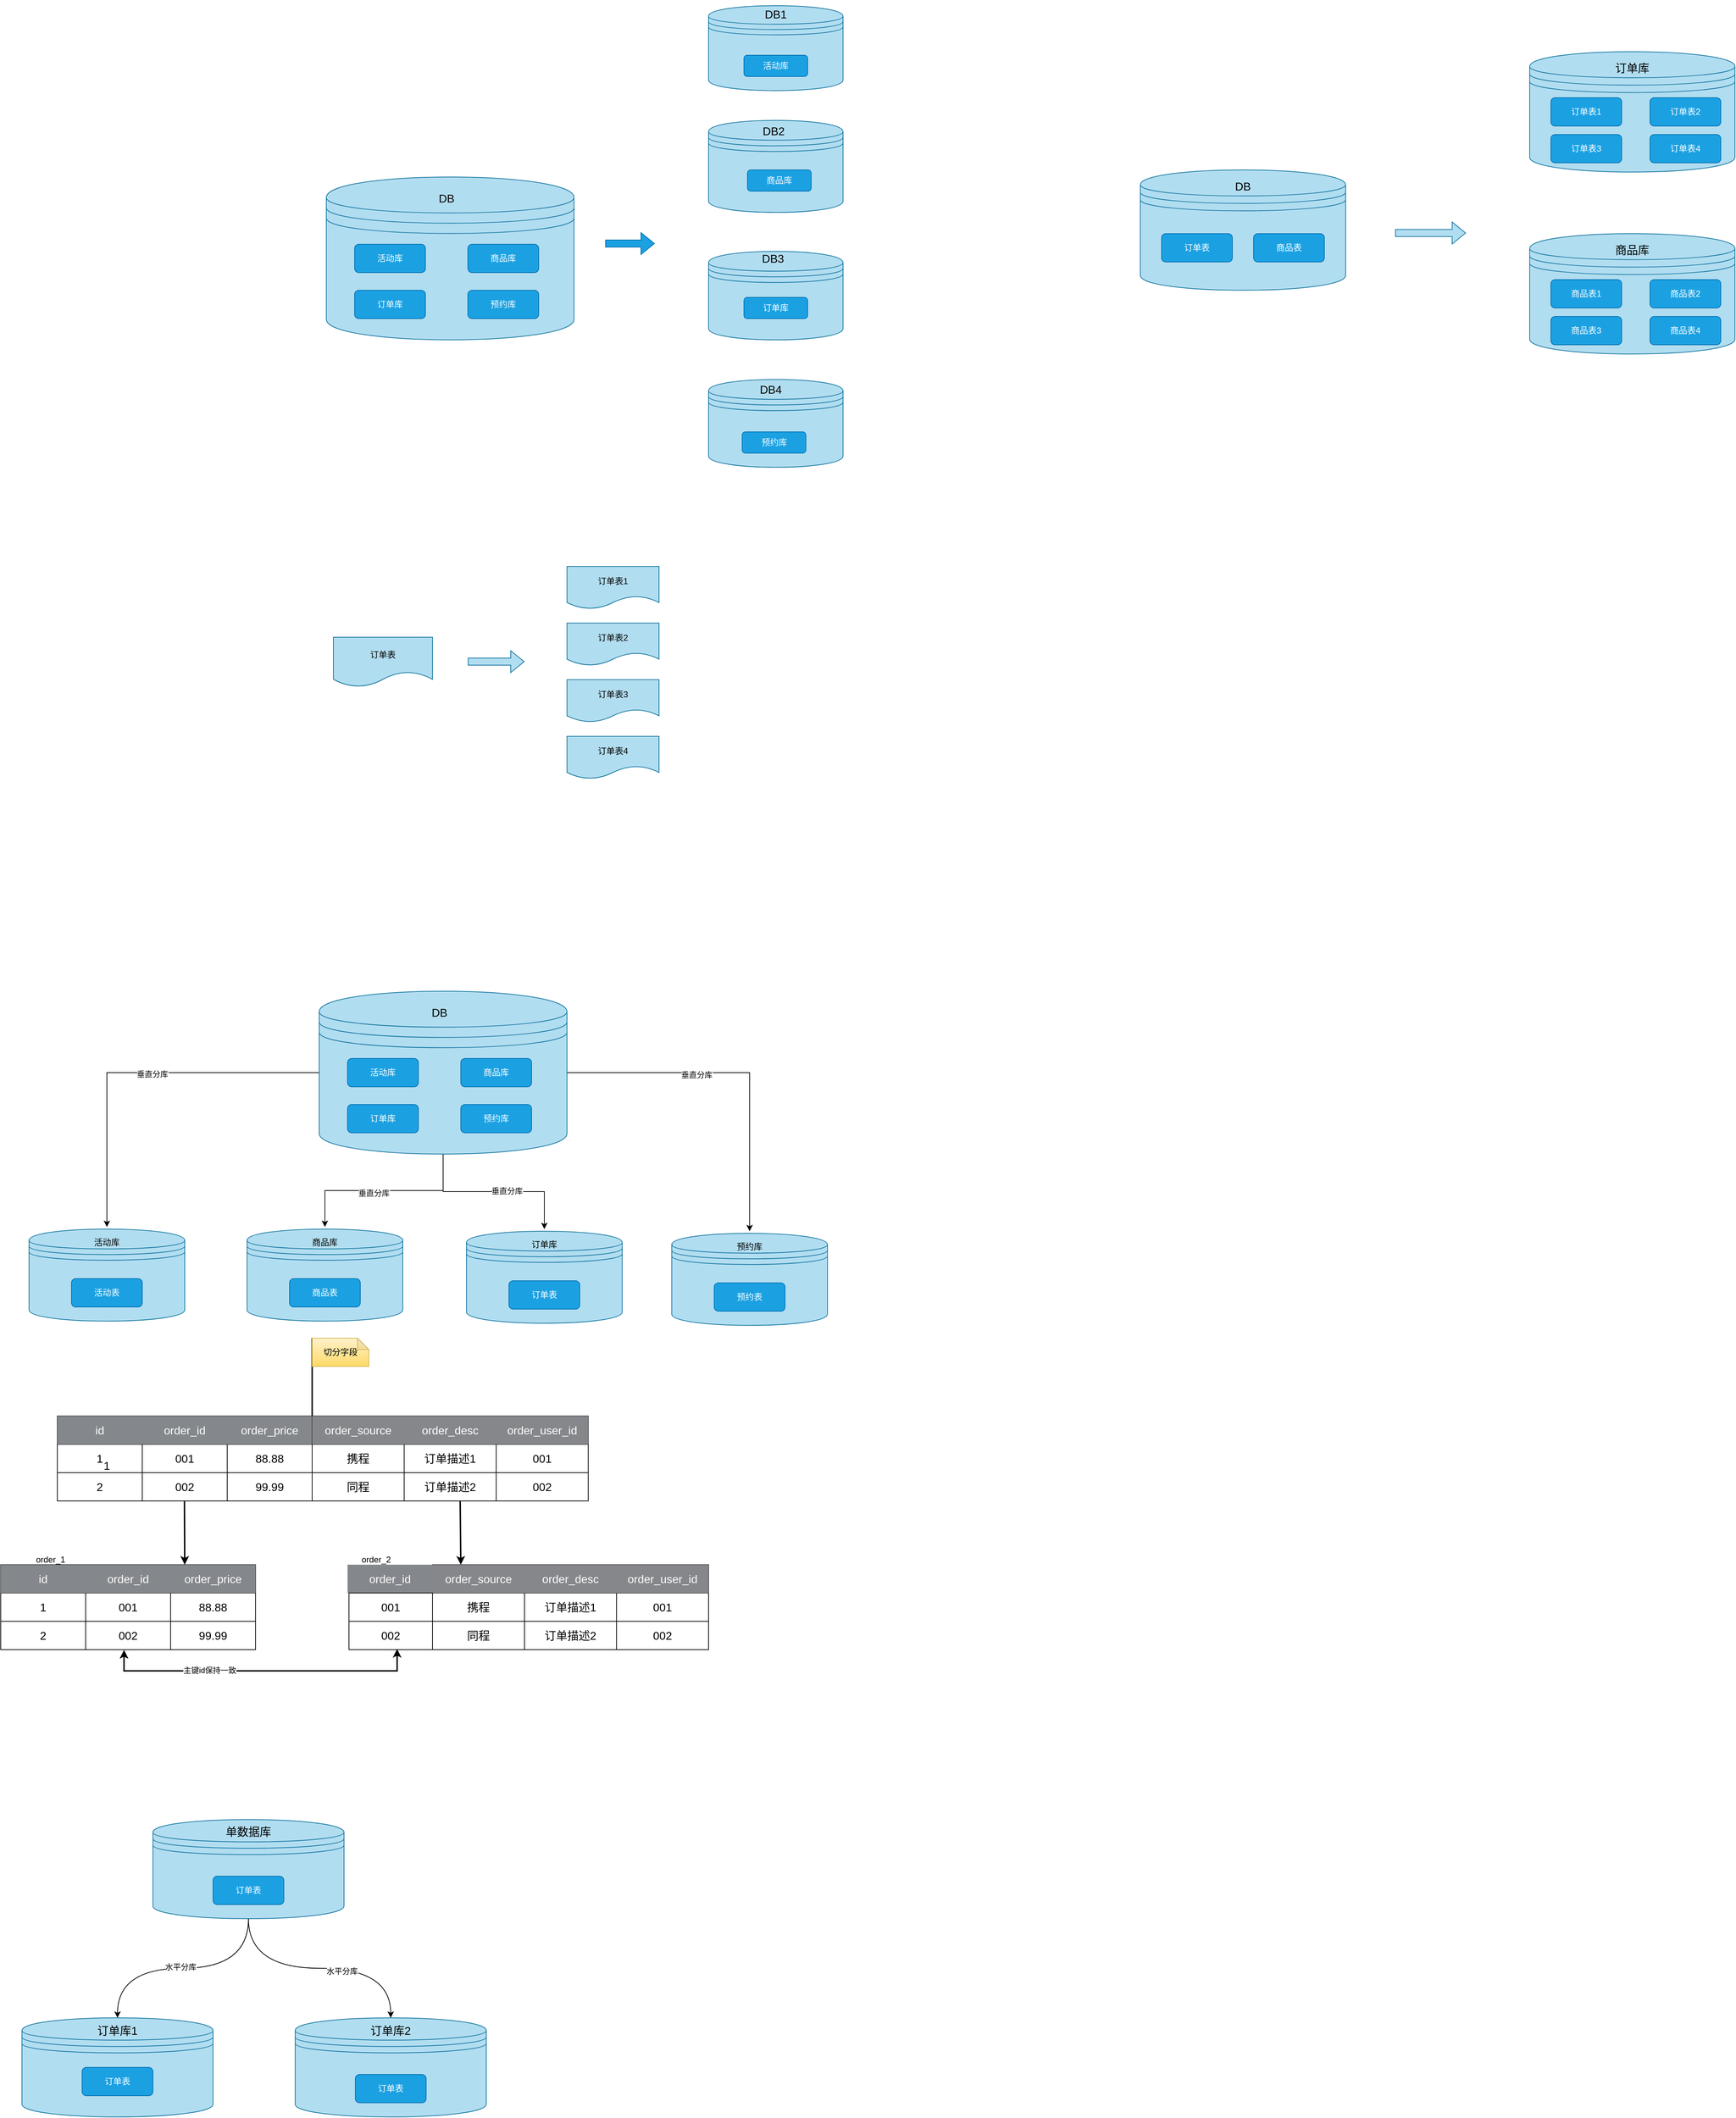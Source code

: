 <mxfile version="24.4.13" type="github">
  <diagram name="第 1 页" id="1VtuawKiRyLLdD8fV5gA">
    <mxGraphModel dx="1724" dy="591" grid="1" gridSize="10" guides="1" tooltips="1" connect="1" arrows="1" fold="1" page="1" pageScale="1" pageWidth="827" pageHeight="1169" math="0" shadow="0">
      <root>
        <mxCell id="0" />
        <mxCell id="1" parent="0" />
        <mxCell id="1v1zTL4evtBjEqySIljK-1" value="" style="shape=datastore;whiteSpace=wrap;html=1;fillColor=#b1ddf0;strokeColor=#10739e;" vertex="1" parent="1">
          <mxGeometry x="20" y="430" width="350" height="230" as="geometry" />
        </mxCell>
        <mxCell id="1v1zTL4evtBjEqySIljK-2" value="活动库" style="rounded=1;whiteSpace=wrap;html=1;fillColor=#1ba1e2;strokeColor=#006EAF;fontColor=#ffffff;" vertex="1" parent="1">
          <mxGeometry x="60" y="525" width="100" height="40" as="geometry" />
        </mxCell>
        <mxCell id="1v1zTL4evtBjEqySIljK-3" value="商品库" style="rounded=1;whiteSpace=wrap;html=1;fillColor=#1ba1e2;strokeColor=#006EAF;fontColor=#ffffff;" vertex="1" parent="1">
          <mxGeometry x="220" y="525" width="100" height="40" as="geometry" />
        </mxCell>
        <mxCell id="1v1zTL4evtBjEqySIljK-4" value="订单库" style="rounded=1;whiteSpace=wrap;html=1;fillColor=#1ba1e2;strokeColor=#006EAF;fontColor=#ffffff;" vertex="1" parent="1">
          <mxGeometry x="60" y="590" width="100" height="40" as="geometry" />
        </mxCell>
        <mxCell id="1v1zTL4evtBjEqySIljK-5" value="预约库" style="rounded=1;whiteSpace=wrap;html=1;fillColor=#1ba1e2;strokeColor=#006EAF;fontColor=#ffffff;" vertex="1" parent="1">
          <mxGeometry x="220" y="590" width="100" height="40" as="geometry" />
        </mxCell>
        <mxCell id="1v1zTL4evtBjEqySIljK-6" value="DB" style="text;html=1;align=center;verticalAlign=middle;whiteSpace=wrap;rounded=0;fontSize=16;" vertex="1" parent="1">
          <mxGeometry x="150" y="440" width="80" height="40" as="geometry" />
        </mxCell>
        <mxCell id="1v1zTL4evtBjEqySIljK-7" value="" style="shape=datastore;whiteSpace=wrap;html=1;fillColor=#b1ddf0;strokeColor=#10739e;" vertex="1" parent="1">
          <mxGeometry x="560" y="188" width="190" height="120" as="geometry" />
        </mxCell>
        <mxCell id="1v1zTL4evtBjEqySIljK-8" value="活动库" style="rounded=1;whiteSpace=wrap;html=1;fillColor=#1ba1e2;strokeColor=#006EAF;fontColor=#ffffff;" vertex="1" parent="1">
          <mxGeometry x="610" y="258" width="90" height="30" as="geometry" />
        </mxCell>
        <mxCell id="1v1zTL4evtBjEqySIljK-12" value="DB1" style="text;html=1;align=center;verticalAlign=middle;whiteSpace=wrap;rounded=0;fontSize=16;" vertex="1" parent="1">
          <mxGeometry x="615" y="180" width="80" height="40" as="geometry" />
        </mxCell>
        <mxCell id="1v1zTL4evtBjEqySIljK-13" value="" style="shape=datastore;whiteSpace=wrap;html=1;fillColor=#b1ddf0;strokeColor=#10739e;" vertex="1" parent="1">
          <mxGeometry x="560" y="350" width="190" height="130" as="geometry" />
        </mxCell>
        <mxCell id="1v1zTL4evtBjEqySIljK-15" value="商品库" style="rounded=1;whiteSpace=wrap;html=1;fillColor=#1ba1e2;strokeColor=#006EAF;fontColor=#ffffff;" vertex="1" parent="1">
          <mxGeometry x="615" y="420" width="90" height="30" as="geometry" />
        </mxCell>
        <mxCell id="1v1zTL4evtBjEqySIljK-18" value="DB2" style="text;html=1;align=center;verticalAlign=middle;whiteSpace=wrap;rounded=0;fontSize=16;" vertex="1" parent="1">
          <mxGeometry x="612" y="345" width="80" height="40" as="geometry" />
        </mxCell>
        <mxCell id="1v1zTL4evtBjEqySIljK-19" value="" style="shape=datastore;whiteSpace=wrap;html=1;fillColor=#b1ddf0;strokeColor=#10739e;" vertex="1" parent="1">
          <mxGeometry x="560" y="535" width="190" height="125" as="geometry" />
        </mxCell>
        <mxCell id="1v1zTL4evtBjEqySIljK-22" value="订单库" style="rounded=1;whiteSpace=wrap;html=1;fillColor=#1ba1e2;strokeColor=#006EAF;fontColor=#ffffff;" vertex="1" parent="1">
          <mxGeometry x="610" y="600" width="90" height="30" as="geometry" />
        </mxCell>
        <mxCell id="1v1zTL4evtBjEqySIljK-24" value="DB3" style="text;html=1;align=center;verticalAlign=middle;whiteSpace=wrap;rounded=0;fontSize=16;" vertex="1" parent="1">
          <mxGeometry x="611" y="525" width="80" height="40" as="geometry" />
        </mxCell>
        <mxCell id="1v1zTL4evtBjEqySIljK-25" value="" style="shape=datastore;whiteSpace=wrap;html=1;fillColor=#b1ddf0;strokeColor=#10739e;" vertex="1" parent="1">
          <mxGeometry x="560" y="716" width="190" height="124" as="geometry" />
        </mxCell>
        <mxCell id="1v1zTL4evtBjEqySIljK-29" value="预约库" style="rounded=1;whiteSpace=wrap;html=1;fillColor=#1ba1e2;strokeColor=#006EAF;fontColor=#ffffff;" vertex="1" parent="1">
          <mxGeometry x="607.5" y="790" width="90" height="30" as="geometry" />
        </mxCell>
        <mxCell id="1v1zTL4evtBjEqySIljK-30" value="DB4" style="text;html=1;align=center;verticalAlign=middle;whiteSpace=wrap;rounded=0;fontSize=16;" vertex="1" parent="1">
          <mxGeometry x="607.5" y="710" width="80" height="40" as="geometry" />
        </mxCell>
        <mxCell id="1v1zTL4evtBjEqySIljK-31" value="" style="shape=flexArrow;endArrow=classic;html=1;rounded=0;fillColor=#1ba1e2;strokeColor=#006EAF;" edge="1" parent="1">
          <mxGeometry width="50" height="50" relative="1" as="geometry">
            <mxPoint x="414" y="524" as="sourcePoint" />
            <mxPoint x="484" y="524" as="targetPoint" />
          </mxGeometry>
        </mxCell>
        <mxCell id="1v1zTL4evtBjEqySIljK-32" value="订单表" style="shape=document;whiteSpace=wrap;html=1;boundedLbl=1;fillColor=#b1ddf0;strokeColor=#10739e;" vertex="1" parent="1">
          <mxGeometry x="30" y="1080" width="140" height="70" as="geometry" />
        </mxCell>
        <mxCell id="1v1zTL4evtBjEqySIljK-33" value="" style="shape=flexArrow;endArrow=classic;html=1;rounded=0;fillColor=#b1ddf0;strokeColor=#10739e;" edge="1" parent="1">
          <mxGeometry width="50" height="50" relative="1" as="geometry">
            <mxPoint x="220" y="1114.5" as="sourcePoint" />
            <mxPoint x="300" y="1114.5" as="targetPoint" />
          </mxGeometry>
        </mxCell>
        <mxCell id="1v1zTL4evtBjEqySIljK-34" value="订单表1" style="shape=document;whiteSpace=wrap;html=1;boundedLbl=1;fillColor=#b1ddf0;strokeColor=#10739e;" vertex="1" parent="1">
          <mxGeometry x="360" y="980" width="130" height="60" as="geometry" />
        </mxCell>
        <mxCell id="1v1zTL4evtBjEqySIljK-40" value="订单表3" style="shape=document;whiteSpace=wrap;html=1;boundedLbl=1;fillColor=#b1ddf0;strokeColor=#10739e;" vertex="1" parent="1">
          <mxGeometry x="360" y="1140" width="130" height="60" as="geometry" />
        </mxCell>
        <mxCell id="1v1zTL4evtBjEqySIljK-41" value="订单表2" style="shape=document;whiteSpace=wrap;html=1;boundedLbl=1;fillColor=#b1ddf0;strokeColor=#10739e;" vertex="1" parent="1">
          <mxGeometry x="360" y="1060" width="130" height="60" as="geometry" />
        </mxCell>
        <mxCell id="1v1zTL4evtBjEqySIljK-42" value="订单表4" style="shape=document;whiteSpace=wrap;html=1;boundedLbl=1;fillColor=#b1ddf0;strokeColor=#10739e;" vertex="1" parent="1">
          <mxGeometry x="360" y="1220" width="130" height="60" as="geometry" />
        </mxCell>
        <mxCell id="1v1zTL4evtBjEqySIljK-49" value="" style="shape=datastore;whiteSpace=wrap;html=1;fillColor=#b1ddf0;strokeColor=#10739e;" vertex="1" parent="1">
          <mxGeometry x="1170" y="420" width="290" height="170" as="geometry" />
        </mxCell>
        <mxCell id="1v1zTL4evtBjEqySIljK-51" value="商品表" style="rounded=1;whiteSpace=wrap;html=1;fillColor=#1ba1e2;strokeColor=#006EAF;fontColor=#ffffff;" vertex="1" parent="1">
          <mxGeometry x="1330" y="510" width="100" height="40" as="geometry" />
        </mxCell>
        <mxCell id="1v1zTL4evtBjEqySIljK-52" value="订单表" style="rounded=1;whiteSpace=wrap;html=1;fillColor=#1ba1e2;strokeColor=#006EAF;fontColor=#ffffff;" vertex="1" parent="1">
          <mxGeometry x="1200" y="510" width="100" height="40" as="geometry" />
        </mxCell>
        <mxCell id="1v1zTL4evtBjEqySIljK-54" value="DB" style="text;html=1;align=center;verticalAlign=middle;whiteSpace=wrap;rounded=0;fontSize=16;" vertex="1" parent="1">
          <mxGeometry x="1275" y="423" width="80" height="40" as="geometry" />
        </mxCell>
        <mxCell id="1v1zTL4evtBjEqySIljK-56" value="" style="shape=flexArrow;endArrow=classic;html=1;rounded=0;fillColor=#b1ddf0;strokeColor=#10739e;" edge="1" parent="1">
          <mxGeometry width="50" height="50" relative="1" as="geometry">
            <mxPoint x="1530" y="509.09" as="sourcePoint" />
            <mxPoint x="1630" y="509.09" as="targetPoint" />
          </mxGeometry>
        </mxCell>
        <mxCell id="1v1zTL4evtBjEqySIljK-57" value="" style="shape=datastore;whiteSpace=wrap;html=1;fillColor=#b1ddf0;strokeColor=#10739e;" vertex="1" parent="1">
          <mxGeometry x="1720" y="253" width="290" height="170" as="geometry" />
        </mxCell>
        <mxCell id="1v1zTL4evtBjEqySIljK-59" value="订单表1" style="rounded=1;whiteSpace=wrap;html=1;fillColor=#1ba1e2;strokeColor=#006EAF;fontColor=#ffffff;" vertex="1" parent="1">
          <mxGeometry x="1750" y="318" width="100" height="40" as="geometry" />
        </mxCell>
        <mxCell id="1v1zTL4evtBjEqySIljK-60" value="订单库" style="text;html=1;align=center;verticalAlign=middle;whiteSpace=wrap;rounded=0;fontSize=16;" vertex="1" parent="1">
          <mxGeometry x="1825" y="256" width="80" height="40" as="geometry" />
        </mxCell>
        <mxCell id="1v1zTL4evtBjEqySIljK-61" value="订单表3" style="rounded=1;whiteSpace=wrap;html=1;fillColor=#1ba1e2;strokeColor=#006EAF;fontColor=#ffffff;" vertex="1" parent="1">
          <mxGeometry x="1750" y="370" width="100" height="40" as="geometry" />
        </mxCell>
        <mxCell id="1v1zTL4evtBjEqySIljK-62" value="订单表4" style="rounded=1;whiteSpace=wrap;html=1;fillColor=#1ba1e2;strokeColor=#006EAF;fontColor=#ffffff;" vertex="1" parent="1">
          <mxGeometry x="1890" y="370" width="100" height="40" as="geometry" />
        </mxCell>
        <mxCell id="1v1zTL4evtBjEqySIljK-63" value="订单表2" style="rounded=1;whiteSpace=wrap;html=1;fillColor=#1ba1e2;strokeColor=#006EAF;fontColor=#ffffff;" vertex="1" parent="1">
          <mxGeometry x="1890" y="318" width="100" height="40" as="geometry" />
        </mxCell>
        <mxCell id="1v1zTL4evtBjEqySIljK-64" value="" style="shape=datastore;whiteSpace=wrap;html=1;fillColor=#b1ddf0;strokeColor=#10739e;" vertex="1" parent="1">
          <mxGeometry x="1720" y="510" width="290" height="170" as="geometry" />
        </mxCell>
        <mxCell id="1v1zTL4evtBjEqySIljK-65" value="商品表1" style="rounded=1;whiteSpace=wrap;html=1;fillColor=#1ba1e2;strokeColor=#006EAF;fontColor=#ffffff;" vertex="1" parent="1">
          <mxGeometry x="1750" y="575" width="100" height="40" as="geometry" />
        </mxCell>
        <mxCell id="1v1zTL4evtBjEqySIljK-66" value="商品库" style="text;html=1;align=center;verticalAlign=middle;whiteSpace=wrap;rounded=0;fontSize=16;" vertex="1" parent="1">
          <mxGeometry x="1825" y="513" width="80" height="40" as="geometry" />
        </mxCell>
        <mxCell id="1v1zTL4evtBjEqySIljK-67" value="商品表3" style="rounded=1;whiteSpace=wrap;html=1;fillColor=#1ba1e2;strokeColor=#006EAF;fontColor=#ffffff;" vertex="1" parent="1">
          <mxGeometry x="1750" y="627" width="100" height="40" as="geometry" />
        </mxCell>
        <mxCell id="1v1zTL4evtBjEqySIljK-68" value="商品表4" style="rounded=1;whiteSpace=wrap;html=1;fillColor=#1ba1e2;strokeColor=#006EAF;fontColor=#ffffff;" vertex="1" parent="1">
          <mxGeometry x="1890" y="627" width="100" height="40" as="geometry" />
        </mxCell>
        <mxCell id="1v1zTL4evtBjEqySIljK-69" value="商品表2" style="rounded=1;whiteSpace=wrap;html=1;fillColor=#1ba1e2;strokeColor=#006EAF;fontColor=#ffffff;" vertex="1" parent="1">
          <mxGeometry x="1890" y="575" width="100" height="40" as="geometry" />
        </mxCell>
        <mxCell id="1v1zTL4evtBjEqySIljK-102" style="edgeStyle=orthogonalEdgeStyle;rounded=0;orthogonalLoop=1;jettySize=auto;html=1;exitX=0;exitY=0.5;exitDx=0;exitDy=0;" edge="1" parent="1" source="1v1zTL4evtBjEqySIljK-70" target="1v1zTL4evtBjEqySIljK-81">
          <mxGeometry relative="1" as="geometry" />
        </mxCell>
        <mxCell id="1v1zTL4evtBjEqySIljK-103" value="垂直分库" style="edgeLabel;html=1;align=center;verticalAlign=middle;resizable=0;points=[];" vertex="1" connectable="0" parent="1v1zTL4evtBjEqySIljK-102">
          <mxGeometry x="-0.089" y="2" relative="1" as="geometry">
            <mxPoint as="offset" />
          </mxGeometry>
        </mxCell>
        <mxCell id="1v1zTL4evtBjEqySIljK-104" style="edgeStyle=orthogonalEdgeStyle;rounded=0;orthogonalLoop=1;jettySize=auto;html=1;exitX=1;exitY=0.5;exitDx=0;exitDy=0;" edge="1" parent="1" source="1v1zTL4evtBjEqySIljK-70" target="1v1zTL4evtBjEqySIljK-101">
          <mxGeometry relative="1" as="geometry" />
        </mxCell>
        <mxCell id="1v1zTL4evtBjEqySIljK-105" value="垂直分库" style="edgeLabel;html=1;align=center;verticalAlign=middle;resizable=0;points=[];" vertex="1" connectable="0" parent="1v1zTL4evtBjEqySIljK-104">
          <mxGeometry x="-0.243" y="-3" relative="1" as="geometry">
            <mxPoint as="offset" />
          </mxGeometry>
        </mxCell>
        <mxCell id="1v1zTL4evtBjEqySIljK-106" style="edgeStyle=orthogonalEdgeStyle;rounded=0;orthogonalLoop=1;jettySize=auto;html=1;exitX=0.5;exitY=1;exitDx=0;exitDy=0;entryX=0.5;entryY=0;entryDx=0;entryDy=0;" edge="1" parent="1" source="1v1zTL4evtBjEqySIljK-70" target="1v1zTL4evtBjEqySIljK-95">
          <mxGeometry relative="1" as="geometry" />
        </mxCell>
        <mxCell id="1v1zTL4evtBjEqySIljK-107" value="垂直分库" style="edgeLabel;html=1;align=center;verticalAlign=middle;resizable=0;points=[];" vertex="1" connectable="0" parent="1v1zTL4evtBjEqySIljK-106">
          <mxGeometry x="0.108" y="3" relative="1" as="geometry">
            <mxPoint as="offset" />
          </mxGeometry>
        </mxCell>
        <mxCell id="1v1zTL4evtBjEqySIljK-108" style="edgeStyle=orthogonalEdgeStyle;rounded=0;orthogonalLoop=1;jettySize=auto;html=1;exitX=0.5;exitY=1;exitDx=0;exitDy=0;entryX=0.5;entryY=0;entryDx=0;entryDy=0;" edge="1" parent="1" source="1v1zTL4evtBjEqySIljK-70" target="1v1zTL4evtBjEqySIljK-98">
          <mxGeometry relative="1" as="geometry" />
        </mxCell>
        <mxCell id="1v1zTL4evtBjEqySIljK-109" value="垂直分库" style="edgeLabel;html=1;align=center;verticalAlign=middle;resizable=0;points=[];" vertex="1" connectable="0" parent="1v1zTL4evtBjEqySIljK-108">
          <mxGeometry x="0.149" y="1" relative="1" as="geometry">
            <mxPoint as="offset" />
          </mxGeometry>
        </mxCell>
        <mxCell id="1v1zTL4evtBjEqySIljK-70" value="" style="shape=datastore;whiteSpace=wrap;html=1;fillColor=#b1ddf0;strokeColor=#10739e;" vertex="1" parent="1">
          <mxGeometry x="10" y="1580" width="350" height="230" as="geometry" />
        </mxCell>
        <mxCell id="1v1zTL4evtBjEqySIljK-71" value="活动库" style="rounded=1;whiteSpace=wrap;html=1;fillColor=#1ba1e2;strokeColor=#006EAF;fontColor=#ffffff;" vertex="1" parent="1">
          <mxGeometry x="50" y="1675" width="100" height="40" as="geometry" />
        </mxCell>
        <mxCell id="1v1zTL4evtBjEqySIljK-72" value="商品库" style="rounded=1;whiteSpace=wrap;html=1;fillColor=#1ba1e2;strokeColor=#006EAF;fontColor=#ffffff;" vertex="1" parent="1">
          <mxGeometry x="210" y="1675" width="100" height="40" as="geometry" />
        </mxCell>
        <mxCell id="1v1zTL4evtBjEqySIljK-73" value="订单库" style="rounded=1;whiteSpace=wrap;html=1;fillColor=#1ba1e2;strokeColor=#006EAF;fontColor=#ffffff;" vertex="1" parent="1">
          <mxGeometry x="50" y="1740" width="100" height="40" as="geometry" />
        </mxCell>
        <mxCell id="1v1zTL4evtBjEqySIljK-74" value="预约库" style="rounded=1;whiteSpace=wrap;html=1;fillColor=#1ba1e2;strokeColor=#006EAF;fontColor=#ffffff;" vertex="1" parent="1">
          <mxGeometry x="210" y="1740" width="100" height="40" as="geometry" />
        </mxCell>
        <mxCell id="1v1zTL4evtBjEqySIljK-75" value="DB" style="text;html=1;align=center;verticalAlign=middle;whiteSpace=wrap;rounded=0;fontSize=16;" vertex="1" parent="1">
          <mxGeometry x="140" y="1590" width="80" height="40" as="geometry" />
        </mxCell>
        <mxCell id="1v1zTL4evtBjEqySIljK-76" value="" style="shape=datastore;whiteSpace=wrap;html=1;fillColor=#b1ddf0;strokeColor=#10739e;" vertex="1" parent="1">
          <mxGeometry x="-400" y="1916" width="220" height="130" as="geometry" />
        </mxCell>
        <mxCell id="1v1zTL4evtBjEqySIljK-77" value="活动表" style="rounded=1;whiteSpace=wrap;html=1;fillColor=#1ba1e2;strokeColor=#006EAF;fontColor=#ffffff;" vertex="1" parent="1">
          <mxGeometry x="-340" y="1986" width="100" height="40" as="geometry" />
        </mxCell>
        <mxCell id="1v1zTL4evtBjEqySIljK-81" value="&lt;span style=&quot;font-size: 12px;&quot;&gt;活动库&lt;/span&gt;" style="text;html=1;align=center;verticalAlign=middle;whiteSpace=wrap;rounded=0;fontSize=16;fontColor=#000000;" vertex="1" parent="1">
          <mxGeometry x="-330" y="1913" width="80" height="40" as="geometry" />
        </mxCell>
        <mxCell id="1v1zTL4evtBjEqySIljK-93" value="" style="shape=datastore;whiteSpace=wrap;html=1;fillColor=#b1ddf0;strokeColor=#10739e;" vertex="1" parent="1">
          <mxGeometry x="-92" y="1916" width="220" height="130" as="geometry" />
        </mxCell>
        <mxCell id="1v1zTL4evtBjEqySIljK-94" value="商品表" style="rounded=1;whiteSpace=wrap;html=1;fillColor=#1ba1e2;strokeColor=#006EAF;fontColor=#ffffff;" vertex="1" parent="1">
          <mxGeometry x="-32" y="1986" width="100" height="40" as="geometry" />
        </mxCell>
        <mxCell id="1v1zTL4evtBjEqySIljK-95" value="&lt;span style=&quot;font-size: 12px;&quot;&gt;商品库&lt;/span&gt;" style="text;html=1;align=center;verticalAlign=middle;whiteSpace=wrap;rounded=0;fontSize=16;fontColor=#000000;" vertex="1" parent="1">
          <mxGeometry x="-22" y="1913" width="80" height="40" as="geometry" />
        </mxCell>
        <mxCell id="1v1zTL4evtBjEqySIljK-96" value="" style="shape=datastore;whiteSpace=wrap;html=1;fillColor=#b1ddf0;strokeColor=#10739e;" vertex="1" parent="1">
          <mxGeometry x="218" y="1919" width="220" height="130" as="geometry" />
        </mxCell>
        <mxCell id="1v1zTL4evtBjEqySIljK-97" value="订单表" style="rounded=1;whiteSpace=wrap;html=1;fillColor=#1ba1e2;strokeColor=#006EAF;fontColor=#ffffff;" vertex="1" parent="1">
          <mxGeometry x="278" y="1989" width="100" height="40" as="geometry" />
        </mxCell>
        <mxCell id="1v1zTL4evtBjEqySIljK-98" value="&lt;span style=&quot;font-size: 12px;&quot;&gt;订单库&lt;/span&gt;" style="text;html=1;align=center;verticalAlign=middle;whiteSpace=wrap;rounded=0;fontSize=16;fontColor=#000000;" vertex="1" parent="1">
          <mxGeometry x="288" y="1916" width="80" height="40" as="geometry" />
        </mxCell>
        <mxCell id="1v1zTL4evtBjEqySIljK-99" value="" style="shape=datastore;whiteSpace=wrap;html=1;fillColor=#b1ddf0;strokeColor=#10739e;" vertex="1" parent="1">
          <mxGeometry x="508" y="1922" width="220" height="130" as="geometry" />
        </mxCell>
        <mxCell id="1v1zTL4evtBjEqySIljK-100" value="预约表" style="rounded=1;whiteSpace=wrap;html=1;fillColor=#1ba1e2;strokeColor=#006EAF;fontColor=#ffffff;" vertex="1" parent="1">
          <mxGeometry x="568" y="1992" width="100" height="40" as="geometry" />
        </mxCell>
        <mxCell id="1v1zTL4evtBjEqySIljK-101" value="&lt;span style=&quot;font-size: 12px;&quot;&gt;预约库&lt;/span&gt;" style="text;html=1;align=center;verticalAlign=middle;whiteSpace=wrap;rounded=0;fontSize=16;fontColor=#000000;" vertex="1" parent="1">
          <mxGeometry x="578" y="1919" width="80" height="40" as="geometry" />
        </mxCell>
        <mxCell id="1v1zTL4evtBjEqySIljK-111" value="" style="shape=table;startSize=0;container=1;collapsible=0;childLayout=tableLayout;fontSize=16;" vertex="1" parent="1">
          <mxGeometry x="-360" y="2180" width="360" height="120" as="geometry" />
        </mxCell>
        <mxCell id="1v1zTL4evtBjEqySIljK-112" value="" style="shape=tableRow;horizontal=0;startSize=0;swimlaneHead=0;swimlaneBody=0;strokeColor=inherit;top=0;left=0;bottom=0;right=0;collapsible=0;dropTarget=0;fillColor=none;points=[[0,0.5],[1,0.5]];portConstraint=eastwest;fontSize=16;" vertex="1" parent="1v1zTL4evtBjEqySIljK-111">
          <mxGeometry width="360" height="40" as="geometry" />
        </mxCell>
        <mxCell id="1v1zTL4evtBjEqySIljK-113" value="id" style="shape=partialRectangle;html=1;whiteSpace=wrap;connectable=0;strokeColor=#314354;overflow=hidden;fillColor=#84878b;top=0;left=0;bottom=0;right=0;pointerEvents=1;fontSize=16;fontColor=#ffffff;" vertex="1" parent="1v1zTL4evtBjEqySIljK-112">
          <mxGeometry width="120" height="40" as="geometry">
            <mxRectangle width="120" height="40" as="alternateBounds" />
          </mxGeometry>
        </mxCell>
        <mxCell id="1v1zTL4evtBjEqySIljK-114" value="order_id" style="shape=partialRectangle;html=1;whiteSpace=wrap;connectable=0;strokeColor=#314354;overflow=hidden;fillColor=#84878b;top=0;left=0;bottom=0;right=0;pointerEvents=1;fontSize=16;fontColor=#ffffff;" vertex="1" parent="1v1zTL4evtBjEqySIljK-112">
          <mxGeometry x="120" width="120" height="40" as="geometry">
            <mxRectangle width="120" height="40" as="alternateBounds" />
          </mxGeometry>
        </mxCell>
        <mxCell id="1v1zTL4evtBjEqySIljK-115" value="order_price" style="shape=partialRectangle;html=1;whiteSpace=wrap;connectable=0;strokeColor=#314354;overflow=hidden;fillColor=#84878b;top=0;left=0;bottom=0;right=0;pointerEvents=1;fontSize=16;fontColor=#ffffff;" vertex="1" parent="1v1zTL4evtBjEqySIljK-112">
          <mxGeometry x="240" width="120" height="40" as="geometry">
            <mxRectangle width="120" height="40" as="alternateBounds" />
          </mxGeometry>
        </mxCell>
        <mxCell id="1v1zTL4evtBjEqySIljK-116" value="" style="shape=tableRow;horizontal=0;startSize=0;swimlaneHead=0;swimlaneBody=0;strokeColor=inherit;top=0;left=0;bottom=0;right=0;collapsible=0;dropTarget=0;fillColor=none;points=[[0,0.5],[1,0.5]];portConstraint=eastwest;fontSize=16;" vertex="1" parent="1v1zTL4evtBjEqySIljK-111">
          <mxGeometry y="40" width="360" height="40" as="geometry" />
        </mxCell>
        <mxCell id="1v1zTL4evtBjEqySIljK-117" value="1" style="shape=partialRectangle;html=1;whiteSpace=wrap;connectable=0;strokeColor=inherit;overflow=hidden;fillColor=none;top=0;left=0;bottom=0;right=0;pointerEvents=1;fontSize=16;" vertex="1" parent="1v1zTL4evtBjEqySIljK-116">
          <mxGeometry width="120" height="40" as="geometry">
            <mxRectangle width="120" height="40" as="alternateBounds" />
          </mxGeometry>
        </mxCell>
        <mxCell id="1v1zTL4evtBjEqySIljK-118" value="001" style="shape=partialRectangle;html=1;whiteSpace=wrap;connectable=0;strokeColor=inherit;overflow=hidden;fillColor=none;top=0;left=0;bottom=0;right=0;pointerEvents=1;fontSize=16;" vertex="1" parent="1v1zTL4evtBjEqySIljK-116">
          <mxGeometry x="120" width="120" height="40" as="geometry">
            <mxRectangle width="120" height="40" as="alternateBounds" />
          </mxGeometry>
        </mxCell>
        <mxCell id="1v1zTL4evtBjEqySIljK-119" value="88.88" style="shape=partialRectangle;html=1;whiteSpace=wrap;connectable=0;strokeColor=inherit;overflow=hidden;fillColor=none;top=0;left=0;bottom=0;right=0;pointerEvents=1;fontSize=16;" vertex="1" parent="1v1zTL4evtBjEqySIljK-116">
          <mxGeometry x="240" width="120" height="40" as="geometry">
            <mxRectangle width="120" height="40" as="alternateBounds" />
          </mxGeometry>
        </mxCell>
        <mxCell id="1v1zTL4evtBjEqySIljK-120" value="" style="shape=tableRow;horizontal=0;startSize=0;swimlaneHead=0;swimlaneBody=0;strokeColor=inherit;top=0;left=0;bottom=0;right=0;collapsible=0;dropTarget=0;fillColor=none;points=[[0,0.5],[1,0.5]];portConstraint=eastwest;fontSize=16;" vertex="1" parent="1v1zTL4evtBjEqySIljK-111">
          <mxGeometry y="80" width="360" height="40" as="geometry" />
        </mxCell>
        <mxCell id="1v1zTL4evtBjEqySIljK-121" value="2" style="shape=partialRectangle;html=1;whiteSpace=wrap;connectable=0;strokeColor=inherit;overflow=hidden;fillColor=none;top=0;left=0;bottom=0;right=0;pointerEvents=1;fontSize=16;" vertex="1" parent="1v1zTL4evtBjEqySIljK-120">
          <mxGeometry width="120" height="40" as="geometry">
            <mxRectangle width="120" height="40" as="alternateBounds" />
          </mxGeometry>
        </mxCell>
        <mxCell id="1v1zTL4evtBjEqySIljK-122" value="002" style="shape=partialRectangle;html=1;whiteSpace=wrap;connectable=0;strokeColor=inherit;overflow=hidden;fillColor=none;top=0;left=0;bottom=0;right=0;pointerEvents=1;fontSize=16;" vertex="1" parent="1v1zTL4evtBjEqySIljK-120">
          <mxGeometry x="120" width="120" height="40" as="geometry">
            <mxRectangle width="120" height="40" as="alternateBounds" />
          </mxGeometry>
        </mxCell>
        <mxCell id="1v1zTL4evtBjEqySIljK-123" value="99.99" style="shape=partialRectangle;html=1;whiteSpace=wrap;connectable=0;strokeColor=inherit;overflow=hidden;fillColor=none;top=0;left=0;bottom=0;right=0;pointerEvents=1;fontSize=16;" vertex="1" parent="1v1zTL4evtBjEqySIljK-120">
          <mxGeometry x="240" width="120" height="40" as="geometry">
            <mxRectangle width="120" height="40" as="alternateBounds" />
          </mxGeometry>
        </mxCell>
        <mxCell id="1v1zTL4evtBjEqySIljK-136" value="" style="shape=table;startSize=0;container=1;collapsible=0;childLayout=tableLayout;fontSize=16;" vertex="1" parent="1">
          <mxGeometry y="2180" width="390" height="120" as="geometry" />
        </mxCell>
        <mxCell id="1v1zTL4evtBjEqySIljK-137" value="" style="shape=tableRow;horizontal=0;startSize=0;swimlaneHead=0;swimlaneBody=0;strokeColor=inherit;top=0;left=0;bottom=0;right=0;collapsible=0;dropTarget=0;fillColor=none;points=[[0,0.5],[1,0.5]];portConstraint=eastwest;fontSize=16;" vertex="1" parent="1v1zTL4evtBjEqySIljK-136">
          <mxGeometry width="390" height="40" as="geometry" />
        </mxCell>
        <mxCell id="1v1zTL4evtBjEqySIljK-138" value="&lt;font color=&quot;#ffffff&quot;&gt;order_source&lt;/font&gt;" style="shape=partialRectangle;html=1;whiteSpace=wrap;connectable=0;strokeColor=inherit;overflow=hidden;fillColor=#85878b;top=0;left=0;bottom=0;right=0;pointerEvents=1;fontSize=16;" vertex="1" parent="1v1zTL4evtBjEqySIljK-137">
          <mxGeometry width="130" height="40" as="geometry">
            <mxRectangle width="130" height="40" as="alternateBounds" />
          </mxGeometry>
        </mxCell>
        <mxCell id="1v1zTL4evtBjEqySIljK-139" value="&lt;font color=&quot;#ffffff&quot;&gt;order_desc&lt;/font&gt;" style="shape=partialRectangle;html=1;whiteSpace=wrap;connectable=0;strokeColor=inherit;overflow=hidden;fillColor=#85878b;top=0;left=0;bottom=0;right=0;pointerEvents=1;fontSize=16;" vertex="1" parent="1v1zTL4evtBjEqySIljK-137">
          <mxGeometry x="130" width="130" height="40" as="geometry">
            <mxRectangle width="130" height="40" as="alternateBounds" />
          </mxGeometry>
        </mxCell>
        <mxCell id="1v1zTL4evtBjEqySIljK-140" value="&lt;font color=&quot;#ffffff&quot;&gt;order_user_id&lt;/font&gt;" style="shape=partialRectangle;html=1;whiteSpace=wrap;connectable=0;strokeColor=inherit;overflow=hidden;fillColor=#85878b;top=0;left=0;bottom=0;right=0;pointerEvents=1;fontSize=16;" vertex="1" parent="1v1zTL4evtBjEqySIljK-137">
          <mxGeometry x="260" width="130" height="40" as="geometry">
            <mxRectangle width="130" height="40" as="alternateBounds" />
          </mxGeometry>
        </mxCell>
        <mxCell id="1v1zTL4evtBjEqySIljK-141" value="" style="shape=tableRow;horizontal=0;startSize=0;swimlaneHead=0;swimlaneBody=0;strokeColor=inherit;top=0;left=0;bottom=0;right=0;collapsible=0;dropTarget=0;fillColor=none;points=[[0,0.5],[1,0.5]];portConstraint=eastwest;fontSize=16;" vertex="1" parent="1v1zTL4evtBjEqySIljK-136">
          <mxGeometry y="40" width="390" height="40" as="geometry" />
        </mxCell>
        <mxCell id="1v1zTL4evtBjEqySIljK-142" value="携程" style="shape=partialRectangle;html=1;whiteSpace=wrap;connectable=0;strokeColor=inherit;overflow=hidden;fillColor=none;top=0;left=0;bottom=0;right=0;pointerEvents=1;fontSize=16;" vertex="1" parent="1v1zTL4evtBjEqySIljK-141">
          <mxGeometry width="130" height="40" as="geometry">
            <mxRectangle width="130" height="40" as="alternateBounds" />
          </mxGeometry>
        </mxCell>
        <mxCell id="1v1zTL4evtBjEqySIljK-143" value="订单描述1" style="shape=partialRectangle;html=1;whiteSpace=wrap;connectable=0;strokeColor=inherit;overflow=hidden;fillColor=none;top=0;left=0;bottom=0;right=0;pointerEvents=1;fontSize=16;" vertex="1" parent="1v1zTL4evtBjEqySIljK-141">
          <mxGeometry x="130" width="130" height="40" as="geometry">
            <mxRectangle width="130" height="40" as="alternateBounds" />
          </mxGeometry>
        </mxCell>
        <mxCell id="1v1zTL4evtBjEqySIljK-144" value="001" style="shape=partialRectangle;html=1;whiteSpace=wrap;connectable=0;strokeColor=inherit;overflow=hidden;fillColor=none;top=0;left=0;bottom=0;right=0;pointerEvents=1;fontSize=16;" vertex="1" parent="1v1zTL4evtBjEqySIljK-141">
          <mxGeometry x="260" width="130" height="40" as="geometry">
            <mxRectangle width="130" height="40" as="alternateBounds" />
          </mxGeometry>
        </mxCell>
        <mxCell id="1v1zTL4evtBjEqySIljK-145" value="" style="shape=tableRow;horizontal=0;startSize=0;swimlaneHead=0;swimlaneBody=0;strokeColor=inherit;top=0;left=0;bottom=0;right=0;collapsible=0;dropTarget=0;fillColor=none;points=[[0,0.5],[1,0.5]];portConstraint=eastwest;fontSize=16;" vertex="1" parent="1v1zTL4evtBjEqySIljK-136">
          <mxGeometry y="80" width="390" height="40" as="geometry" />
        </mxCell>
        <mxCell id="1v1zTL4evtBjEqySIljK-146" value="同程" style="shape=partialRectangle;html=1;whiteSpace=wrap;connectable=0;strokeColor=inherit;overflow=hidden;fillColor=none;top=0;left=0;bottom=0;right=0;pointerEvents=1;fontSize=16;" vertex="1" parent="1v1zTL4evtBjEqySIljK-145">
          <mxGeometry width="130" height="40" as="geometry">
            <mxRectangle width="130" height="40" as="alternateBounds" />
          </mxGeometry>
        </mxCell>
        <mxCell id="1v1zTL4evtBjEqySIljK-147" value="订单描述2" style="shape=partialRectangle;html=1;whiteSpace=wrap;connectable=0;strokeColor=inherit;overflow=hidden;fillColor=none;top=0;left=0;bottom=0;right=0;pointerEvents=1;fontSize=16;" vertex="1" parent="1v1zTL4evtBjEqySIljK-145">
          <mxGeometry x="130" width="130" height="40" as="geometry">
            <mxRectangle width="130" height="40" as="alternateBounds" />
          </mxGeometry>
        </mxCell>
        <mxCell id="1v1zTL4evtBjEqySIljK-148" value="002" style="shape=partialRectangle;html=1;whiteSpace=wrap;connectable=0;strokeColor=inherit;overflow=hidden;fillColor=none;top=0;left=0;bottom=0;right=0;pointerEvents=1;fontSize=16;" vertex="1" parent="1v1zTL4evtBjEqySIljK-145">
          <mxGeometry x="260" width="130" height="40" as="geometry">
            <mxRectangle width="130" height="40" as="alternateBounds" />
          </mxGeometry>
        </mxCell>
        <mxCell id="1v1zTL4evtBjEqySIljK-149" value="" style="endArrow=none;html=1;rounded=0;strokeWidth=2;" edge="1" parent="1">
          <mxGeometry width="50" height="50" relative="1" as="geometry">
            <mxPoint y="2180" as="sourcePoint" />
            <mxPoint y="2070" as="targetPoint" />
          </mxGeometry>
        </mxCell>
        <mxCell id="1v1zTL4evtBjEqySIljK-150" value="切分字段" style="shape=note;whiteSpace=wrap;html=1;backgroundOutline=1;darkOpacity=0.05;size=16;fillColor=#fff2cc;strokeColor=#d6b656;gradientColor=#ffd966;" vertex="1" parent="1">
          <mxGeometry y="2070" width="80" height="40" as="geometry" />
        </mxCell>
        <mxCell id="1v1zTL4evtBjEqySIljK-151" value="" style="endArrow=classic;html=1;rounded=0;strokeWidth=2;" edge="1" parent="1">
          <mxGeometry width="50" height="50" relative="1" as="geometry">
            <mxPoint x="-180.45" y="2300" as="sourcePoint" />
            <mxPoint x="-180" y="2390" as="targetPoint" />
          </mxGeometry>
        </mxCell>
        <mxCell id="1v1zTL4evtBjEqySIljK-152" value="" style="endArrow=classic;html=1;rounded=0;strokeWidth=2;" edge="1" parent="1">
          <mxGeometry width="50" height="50" relative="1" as="geometry">
            <mxPoint x="209.09" y="2300" as="sourcePoint" />
            <mxPoint x="210" y="2390" as="targetPoint" />
          </mxGeometry>
        </mxCell>
        <mxCell id="1v1zTL4evtBjEqySIljK-153" value="" style="shape=table;startSize=0;container=1;collapsible=0;childLayout=tableLayout;fontSize=16;" vertex="1" parent="1">
          <mxGeometry x="-440" y="2390" width="360" height="120" as="geometry" />
        </mxCell>
        <mxCell id="1v1zTL4evtBjEqySIljK-154" value="" style="shape=tableRow;horizontal=0;startSize=0;swimlaneHead=0;swimlaneBody=0;strokeColor=inherit;top=0;left=0;bottom=0;right=0;collapsible=0;dropTarget=0;fillColor=none;points=[[0,0.5],[1,0.5]];portConstraint=eastwest;fontSize=16;" vertex="1" parent="1v1zTL4evtBjEqySIljK-153">
          <mxGeometry width="360" height="40" as="geometry" />
        </mxCell>
        <mxCell id="1v1zTL4evtBjEqySIljK-155" value="id" style="shape=partialRectangle;html=1;whiteSpace=wrap;connectable=0;strokeColor=#314354;overflow=hidden;fillColor=#84878b;top=0;left=0;bottom=0;right=0;pointerEvents=1;fontSize=16;fontColor=#ffffff;" vertex="1" parent="1v1zTL4evtBjEqySIljK-154">
          <mxGeometry width="120" height="40" as="geometry">
            <mxRectangle width="120" height="40" as="alternateBounds" />
          </mxGeometry>
        </mxCell>
        <mxCell id="1v1zTL4evtBjEqySIljK-156" value="order_id" style="shape=partialRectangle;html=1;whiteSpace=wrap;connectable=0;strokeColor=#314354;overflow=hidden;fillColor=#84878b;top=0;left=0;bottom=0;right=0;pointerEvents=1;fontSize=16;fontColor=#ffffff;" vertex="1" parent="1v1zTL4evtBjEqySIljK-154">
          <mxGeometry x="120" width="120" height="40" as="geometry">
            <mxRectangle width="120" height="40" as="alternateBounds" />
          </mxGeometry>
        </mxCell>
        <mxCell id="1v1zTL4evtBjEqySIljK-157" value="order_price" style="shape=partialRectangle;html=1;whiteSpace=wrap;connectable=0;strokeColor=#314354;overflow=hidden;fillColor=#84878b;top=0;left=0;bottom=0;right=0;pointerEvents=1;fontSize=16;fontColor=#ffffff;" vertex="1" parent="1v1zTL4evtBjEqySIljK-154">
          <mxGeometry x="240" width="120" height="40" as="geometry">
            <mxRectangle width="120" height="40" as="alternateBounds" />
          </mxGeometry>
        </mxCell>
        <mxCell id="1v1zTL4evtBjEqySIljK-158" value="" style="shape=tableRow;horizontal=0;startSize=0;swimlaneHead=0;swimlaneBody=0;strokeColor=inherit;top=0;left=0;bottom=0;right=0;collapsible=0;dropTarget=0;fillColor=none;points=[[0,0.5],[1,0.5]];portConstraint=eastwest;fontSize=16;" vertex="1" parent="1v1zTL4evtBjEqySIljK-153">
          <mxGeometry y="40" width="360" height="40" as="geometry" />
        </mxCell>
        <mxCell id="1v1zTL4evtBjEqySIljK-159" value="1" style="shape=partialRectangle;html=1;whiteSpace=wrap;connectable=0;strokeColor=inherit;overflow=hidden;fillColor=none;top=0;left=0;bottom=0;right=0;pointerEvents=1;fontSize=16;" vertex="1" parent="1v1zTL4evtBjEqySIljK-158">
          <mxGeometry width="120" height="40" as="geometry">
            <mxRectangle width="120" height="40" as="alternateBounds" />
          </mxGeometry>
        </mxCell>
        <mxCell id="1v1zTL4evtBjEqySIljK-160" value="001" style="shape=partialRectangle;html=1;whiteSpace=wrap;connectable=0;strokeColor=inherit;overflow=hidden;fillColor=none;top=0;left=0;bottom=0;right=0;pointerEvents=1;fontSize=16;" vertex="1" parent="1v1zTL4evtBjEqySIljK-158">
          <mxGeometry x="120" width="120" height="40" as="geometry">
            <mxRectangle width="120" height="40" as="alternateBounds" />
          </mxGeometry>
        </mxCell>
        <mxCell id="1v1zTL4evtBjEqySIljK-161" value="88.88" style="shape=partialRectangle;html=1;whiteSpace=wrap;connectable=0;strokeColor=inherit;overflow=hidden;fillColor=none;top=0;left=0;bottom=0;right=0;pointerEvents=1;fontSize=16;" vertex="1" parent="1v1zTL4evtBjEqySIljK-158">
          <mxGeometry x="240" width="120" height="40" as="geometry">
            <mxRectangle width="120" height="40" as="alternateBounds" />
          </mxGeometry>
        </mxCell>
        <mxCell id="1v1zTL4evtBjEqySIljK-162" value="" style="shape=tableRow;horizontal=0;startSize=0;swimlaneHead=0;swimlaneBody=0;strokeColor=inherit;top=0;left=0;bottom=0;right=0;collapsible=0;dropTarget=0;fillColor=none;points=[[0,0.5],[1,0.5]];portConstraint=eastwest;fontSize=16;" vertex="1" parent="1v1zTL4evtBjEqySIljK-153">
          <mxGeometry y="80" width="360" height="40" as="geometry" />
        </mxCell>
        <mxCell id="1v1zTL4evtBjEqySIljK-163" value="2" style="shape=partialRectangle;html=1;whiteSpace=wrap;connectable=0;strokeColor=inherit;overflow=hidden;fillColor=none;top=0;left=0;bottom=0;right=0;pointerEvents=1;fontSize=16;" vertex="1" parent="1v1zTL4evtBjEqySIljK-162">
          <mxGeometry width="120" height="40" as="geometry">
            <mxRectangle width="120" height="40" as="alternateBounds" />
          </mxGeometry>
        </mxCell>
        <mxCell id="1v1zTL4evtBjEqySIljK-164" value="002" style="shape=partialRectangle;html=1;whiteSpace=wrap;connectable=0;strokeColor=inherit;overflow=hidden;fillColor=none;top=0;left=0;bottom=0;right=0;pointerEvents=1;fontSize=16;" vertex="1" parent="1v1zTL4evtBjEqySIljK-162">
          <mxGeometry x="120" width="120" height="40" as="geometry">
            <mxRectangle width="120" height="40" as="alternateBounds" />
          </mxGeometry>
        </mxCell>
        <mxCell id="1v1zTL4evtBjEqySIljK-165" value="99.99" style="shape=partialRectangle;html=1;whiteSpace=wrap;connectable=0;strokeColor=inherit;overflow=hidden;fillColor=none;top=0;left=0;bottom=0;right=0;pointerEvents=1;fontSize=16;" vertex="1" parent="1v1zTL4evtBjEqySIljK-162">
          <mxGeometry x="240" width="120" height="40" as="geometry">
            <mxRectangle width="120" height="40" as="alternateBounds" />
          </mxGeometry>
        </mxCell>
        <mxCell id="1v1zTL4evtBjEqySIljK-167" value="" style="shape=table;startSize=0;container=1;collapsible=0;childLayout=tableLayout;fontSize=16;" vertex="1" parent="1">
          <mxGeometry x="170" y="2390" width="390" height="120" as="geometry" />
        </mxCell>
        <mxCell id="1v1zTL4evtBjEqySIljK-168" value="" style="shape=tableRow;horizontal=0;startSize=0;swimlaneHead=0;swimlaneBody=0;strokeColor=inherit;top=0;left=0;bottom=0;right=0;collapsible=0;dropTarget=0;fillColor=none;points=[[0,0.5],[1,0.5]];portConstraint=eastwest;fontSize=16;" vertex="1" parent="1v1zTL4evtBjEqySIljK-167">
          <mxGeometry width="390" height="40" as="geometry" />
        </mxCell>
        <mxCell id="1v1zTL4evtBjEqySIljK-169" value="&lt;font color=&quot;#ffffff&quot;&gt;order_source&lt;/font&gt;" style="shape=partialRectangle;html=1;whiteSpace=wrap;connectable=0;strokeColor=inherit;overflow=hidden;fillColor=#85878b;top=0;left=0;bottom=0;right=0;pointerEvents=1;fontSize=16;" vertex="1" parent="1v1zTL4evtBjEqySIljK-168">
          <mxGeometry width="130" height="40" as="geometry">
            <mxRectangle width="130" height="40" as="alternateBounds" />
          </mxGeometry>
        </mxCell>
        <mxCell id="1v1zTL4evtBjEqySIljK-170" value="&lt;font color=&quot;#ffffff&quot;&gt;order_desc&lt;/font&gt;" style="shape=partialRectangle;html=1;whiteSpace=wrap;connectable=0;strokeColor=inherit;overflow=hidden;fillColor=#85878b;top=0;left=0;bottom=0;right=0;pointerEvents=1;fontSize=16;" vertex="1" parent="1v1zTL4evtBjEqySIljK-168">
          <mxGeometry x="130" width="130" height="40" as="geometry">
            <mxRectangle width="130" height="40" as="alternateBounds" />
          </mxGeometry>
        </mxCell>
        <mxCell id="1v1zTL4evtBjEqySIljK-171" value="&lt;font color=&quot;#ffffff&quot;&gt;order_user_id&lt;/font&gt;" style="shape=partialRectangle;html=1;whiteSpace=wrap;connectable=0;strokeColor=inherit;overflow=hidden;fillColor=#85878b;top=0;left=0;bottom=0;right=0;pointerEvents=1;fontSize=16;" vertex="1" parent="1v1zTL4evtBjEqySIljK-168">
          <mxGeometry x="260" width="130" height="40" as="geometry">
            <mxRectangle width="130" height="40" as="alternateBounds" />
          </mxGeometry>
        </mxCell>
        <mxCell id="1v1zTL4evtBjEqySIljK-172" value="" style="shape=tableRow;horizontal=0;startSize=0;swimlaneHead=0;swimlaneBody=0;strokeColor=inherit;top=0;left=0;bottom=0;right=0;collapsible=0;dropTarget=0;fillColor=none;points=[[0,0.5],[1,0.5]];portConstraint=eastwest;fontSize=16;" vertex="1" parent="1v1zTL4evtBjEqySIljK-167">
          <mxGeometry y="40" width="390" height="40" as="geometry" />
        </mxCell>
        <mxCell id="1v1zTL4evtBjEqySIljK-173" value="携程" style="shape=partialRectangle;html=1;whiteSpace=wrap;connectable=0;strokeColor=inherit;overflow=hidden;fillColor=none;top=0;left=0;bottom=0;right=0;pointerEvents=1;fontSize=16;" vertex="1" parent="1v1zTL4evtBjEqySIljK-172">
          <mxGeometry width="130" height="40" as="geometry">
            <mxRectangle width="130" height="40" as="alternateBounds" />
          </mxGeometry>
        </mxCell>
        <mxCell id="1v1zTL4evtBjEqySIljK-174" value="订单描述1" style="shape=partialRectangle;html=1;whiteSpace=wrap;connectable=0;strokeColor=inherit;overflow=hidden;fillColor=none;top=0;left=0;bottom=0;right=0;pointerEvents=1;fontSize=16;" vertex="1" parent="1v1zTL4evtBjEqySIljK-172">
          <mxGeometry x="130" width="130" height="40" as="geometry">
            <mxRectangle width="130" height="40" as="alternateBounds" />
          </mxGeometry>
        </mxCell>
        <mxCell id="1v1zTL4evtBjEqySIljK-175" value="001" style="shape=partialRectangle;html=1;whiteSpace=wrap;connectable=0;strokeColor=inherit;overflow=hidden;fillColor=none;top=0;left=0;bottom=0;right=0;pointerEvents=1;fontSize=16;" vertex="1" parent="1v1zTL4evtBjEqySIljK-172">
          <mxGeometry x="260" width="130" height="40" as="geometry">
            <mxRectangle width="130" height="40" as="alternateBounds" />
          </mxGeometry>
        </mxCell>
        <mxCell id="1v1zTL4evtBjEqySIljK-176" value="" style="shape=tableRow;horizontal=0;startSize=0;swimlaneHead=0;swimlaneBody=0;strokeColor=inherit;top=0;left=0;bottom=0;right=0;collapsible=0;dropTarget=0;fillColor=none;points=[[0,0.5],[1,0.5]];portConstraint=eastwest;fontSize=16;" vertex="1" parent="1v1zTL4evtBjEqySIljK-167">
          <mxGeometry y="80" width="390" height="40" as="geometry" />
        </mxCell>
        <mxCell id="1v1zTL4evtBjEqySIljK-177" value="同程" style="shape=partialRectangle;html=1;whiteSpace=wrap;connectable=0;strokeColor=inherit;overflow=hidden;fillColor=none;top=0;left=0;bottom=0;right=0;pointerEvents=1;fontSize=16;" vertex="1" parent="1v1zTL4evtBjEqySIljK-176">
          <mxGeometry width="130" height="40" as="geometry">
            <mxRectangle width="130" height="40" as="alternateBounds" />
          </mxGeometry>
        </mxCell>
        <mxCell id="1v1zTL4evtBjEqySIljK-178" value="订单描述2" style="shape=partialRectangle;html=1;whiteSpace=wrap;connectable=0;strokeColor=inherit;overflow=hidden;fillColor=none;top=0;left=0;bottom=0;right=0;pointerEvents=1;fontSize=16;" vertex="1" parent="1v1zTL4evtBjEqySIljK-176">
          <mxGeometry x="130" width="130" height="40" as="geometry">
            <mxRectangle width="130" height="40" as="alternateBounds" />
          </mxGeometry>
        </mxCell>
        <mxCell id="1v1zTL4evtBjEqySIljK-179" value="002" style="shape=partialRectangle;html=1;whiteSpace=wrap;connectable=0;strokeColor=inherit;overflow=hidden;fillColor=none;top=0;left=0;bottom=0;right=0;pointerEvents=1;fontSize=16;" vertex="1" parent="1v1zTL4evtBjEqySIljK-176">
          <mxGeometry x="260" width="130" height="40" as="geometry">
            <mxRectangle width="130" height="40" as="alternateBounds" />
          </mxGeometry>
        </mxCell>
        <mxCell id="1v1zTL4evtBjEqySIljK-180" value="order_id" style="shape=partialRectangle;html=1;whiteSpace=wrap;connectable=0;strokeColor=#314354;overflow=hidden;fillColor=#84878b;top=0;left=0;bottom=0;right=0;pointerEvents=1;fontSize=16;fontColor=#ffffff;" vertex="1" parent="1">
          <mxGeometry x="50" y="2390" width="120" height="40" as="geometry">
            <mxRectangle width="120" height="40" as="alternateBounds" />
          </mxGeometry>
        </mxCell>
        <mxCell id="1v1zTL4evtBjEqySIljK-181" value="1" style="shape=partialRectangle;html=1;whiteSpace=wrap;connectable=0;strokeColor=default;overflow=hidden;fillColor=none;top=0;left=0;bottom=0;right=0;pointerEvents=1;fontSize=16;strokeWidth=2;" vertex="1" parent="1">
          <mxGeometry x="50" y="2430" width="120" height="40" as="geometry">
            <mxRectangle width="120" height="40" as="alternateBounds" />
          </mxGeometry>
        </mxCell>
        <mxCell id="1v1zTL4evtBjEqySIljK-182" value="2" style="shape=partialRectangle;html=1;whiteSpace=wrap;connectable=0;strokeColor=default;overflow=hidden;fillColor=none;top=0;left=0;bottom=0;right=0;pointerEvents=1;fontSize=16;" vertex="1" parent="1">
          <mxGeometry x="50" y="2470" width="120" height="40" as="geometry">
            <mxRectangle width="120" height="40" as="alternateBounds" />
          </mxGeometry>
        </mxCell>
        <mxCell id="1v1zTL4evtBjEqySIljK-183" value="1" style="shape=partialRectangle;html=1;whiteSpace=wrap;connectable=0;strokeColor=inherit;overflow=hidden;fillColor=none;top=0;left=0;bottom=0;right=0;pointerEvents=1;fontSize=16;" vertex="1" parent="1">
          <mxGeometry x="-350" y="2230" width="120" height="40" as="geometry">
            <mxRectangle width="120" height="40" as="alternateBounds" />
          </mxGeometry>
        </mxCell>
        <mxCell id="1v1zTL4evtBjEqySIljK-184" value="&lt;font style=&quot;font-size: 16px;&quot;&gt;001&lt;/font&gt;" style="rounded=0;whiteSpace=wrap;html=1;" vertex="1" parent="1">
          <mxGeometry x="52" y="2430" width="118" height="40" as="geometry" />
        </mxCell>
        <mxCell id="1v1zTL4evtBjEqySIljK-185" value="&lt;font style=&quot;font-size: 16px;&quot;&gt;002&lt;/font&gt;" style="rounded=0;whiteSpace=wrap;html=1;" vertex="1" parent="1">
          <mxGeometry x="52" y="2470" width="118" height="40" as="geometry" />
        </mxCell>
        <mxCell id="1v1zTL4evtBjEqySIljK-186" value="order_1" style="text;html=1;align=center;verticalAlign=middle;resizable=0;points=[];autosize=1;strokeColor=none;fillColor=none;" vertex="1" parent="1">
          <mxGeometry x="-400" y="2368" width="60" height="30" as="geometry" />
        </mxCell>
        <mxCell id="1v1zTL4evtBjEqySIljK-187" value="order_2" style="text;html=1;align=center;verticalAlign=middle;resizable=0;points=[];autosize=1;strokeColor=none;fillColor=none;" vertex="1" parent="1">
          <mxGeometry x="60" y="2368" width="60" height="30" as="geometry" />
        </mxCell>
        <mxCell id="1v1zTL4evtBjEqySIljK-188" value="" style="endArrow=classic;startArrow=classic;html=1;rounded=0;exitX=0.484;exitY=1.009;exitDx=0;exitDy=0;exitPerimeter=0;edgeStyle=orthogonalEdgeStyle;strokeWidth=2;" edge="1" parent="1" source="1v1zTL4evtBjEqySIljK-162">
          <mxGeometry width="50" height="50" relative="1" as="geometry">
            <mxPoint x="-130" y="2610" as="sourcePoint" />
            <mxPoint x="120" y="2509" as="targetPoint" />
            <Array as="points">
              <mxPoint x="-266" y="2540" />
              <mxPoint x="120" y="2540" />
              <mxPoint x="120" y="2509" />
            </Array>
          </mxGeometry>
        </mxCell>
        <mxCell id="1v1zTL4evtBjEqySIljK-189" value="主键id保持一致" style="edgeLabel;html=1;align=center;verticalAlign=middle;resizable=0;points=[];" vertex="1" connectable="0" parent="1v1zTL4evtBjEqySIljK-188">
          <mxGeometry x="-0.329" y="1" relative="1" as="geometry">
            <mxPoint as="offset" />
          </mxGeometry>
        </mxCell>
        <mxCell id="1v1zTL4evtBjEqySIljK-204" style="edgeStyle=orthogonalEdgeStyle;rounded=0;orthogonalLoop=1;jettySize=auto;html=1;exitX=0.5;exitY=1;exitDx=0;exitDy=0;curved=1;entryX=0.5;entryY=0;entryDx=0;entryDy=0;" edge="1" parent="1" source="1v1zTL4evtBjEqySIljK-190" target="1v1zTL4evtBjEqySIljK-201">
          <mxGeometry relative="1" as="geometry">
            <mxPoint x="110" y="3030" as="targetPoint" />
          </mxGeometry>
        </mxCell>
        <mxCell id="1v1zTL4evtBjEqySIljK-206" value="水平分库" style="edgeLabel;html=1;align=center;verticalAlign=middle;resizable=0;points=[];" vertex="1" connectable="0" parent="1v1zTL4evtBjEqySIljK-204">
          <mxGeometry x="0.182" y="-4" relative="1" as="geometry">
            <mxPoint as="offset" />
          </mxGeometry>
        </mxCell>
        <mxCell id="1v1zTL4evtBjEqySIljK-190" value="" style="shape=datastore;whiteSpace=wrap;html=1;fillColor=#b1ddf0;strokeColor=#10739e;" vertex="1" parent="1">
          <mxGeometry x="-225" y="2750" width="270" height="140" as="geometry" />
        </mxCell>
        <mxCell id="1v1zTL4evtBjEqySIljK-193" value="订单表" style="rounded=1;whiteSpace=wrap;html=1;fillColor=#1ba1e2;strokeColor=#006EAF;fontColor=#ffffff;" vertex="1" parent="1">
          <mxGeometry x="-140" y="2830" width="100" height="40" as="geometry" />
        </mxCell>
        <mxCell id="1v1zTL4evtBjEqySIljK-195" value="单数据库" style="text;html=1;align=center;verticalAlign=middle;whiteSpace=wrap;rounded=0;fontSize=16;" vertex="1" parent="1">
          <mxGeometry x="-130" y="2747" width="80" height="40" as="geometry" />
        </mxCell>
        <mxCell id="1v1zTL4evtBjEqySIljK-197" value="" style="endArrow=classic;html=1;rounded=0;exitX=0.5;exitY=1;exitDx=0;exitDy=0;edgeStyle=orthogonalEdgeStyle;curved=1;entryX=0.5;entryY=0;entryDx=0;entryDy=0;" edge="1" parent="1" source="1v1zTL4evtBjEqySIljK-190" target="1v1zTL4evtBjEqySIljK-198">
          <mxGeometry width="50" height="50" relative="1" as="geometry">
            <mxPoint x="-200" y="3020" as="sourcePoint" />
            <mxPoint x="-220" y="3030" as="targetPoint" />
          </mxGeometry>
        </mxCell>
        <mxCell id="1v1zTL4evtBjEqySIljK-205" value="水平分库" style="edgeLabel;html=1;align=center;verticalAlign=middle;resizable=0;points=[];" vertex="1" connectable="0" parent="1v1zTL4evtBjEqySIljK-197">
          <mxGeometry x="0.02" y="-2" relative="1" as="geometry">
            <mxPoint as="offset" />
          </mxGeometry>
        </mxCell>
        <mxCell id="1v1zTL4evtBjEqySIljK-198" value="" style="shape=datastore;whiteSpace=wrap;html=1;fillColor=#b1ddf0;strokeColor=#10739e;" vertex="1" parent="1">
          <mxGeometry x="-410" y="3030" width="270" height="140" as="geometry" />
        </mxCell>
        <mxCell id="1v1zTL4evtBjEqySIljK-199" value="订单表" style="rounded=1;whiteSpace=wrap;html=1;fillColor=#1ba1e2;strokeColor=#006EAF;fontColor=#ffffff;" vertex="1" parent="1">
          <mxGeometry x="-325" y="3100" width="100" height="40" as="geometry" />
        </mxCell>
        <mxCell id="1v1zTL4evtBjEqySIljK-200" value="订单库1" style="text;html=1;align=center;verticalAlign=middle;whiteSpace=wrap;rounded=0;fontSize=16;" vertex="1" parent="1">
          <mxGeometry x="-315" y="3028" width="80" height="40" as="geometry" />
        </mxCell>
        <mxCell id="1v1zTL4evtBjEqySIljK-201" value="" style="shape=datastore;whiteSpace=wrap;html=1;fillColor=#b1ddf0;strokeColor=#10739e;" vertex="1" parent="1">
          <mxGeometry x="-24" y="3030" width="270" height="140" as="geometry" />
        </mxCell>
        <mxCell id="1v1zTL4evtBjEqySIljK-202" value="订单表" style="rounded=1;whiteSpace=wrap;html=1;fillColor=#1ba1e2;strokeColor=#006EAF;fontColor=#ffffff;" vertex="1" parent="1">
          <mxGeometry x="61" y="3110" width="100" height="40" as="geometry" />
        </mxCell>
        <mxCell id="1v1zTL4evtBjEqySIljK-203" value="订单库2" style="text;html=1;align=center;verticalAlign=middle;whiteSpace=wrap;rounded=0;fontSize=16;" vertex="1" parent="1">
          <mxGeometry x="71" y="3028" width="80" height="40" as="geometry" />
        </mxCell>
      </root>
    </mxGraphModel>
  </diagram>
</mxfile>
